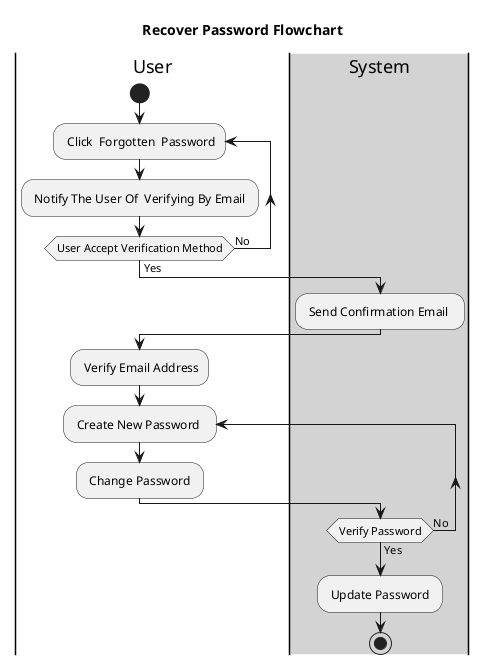 @startuml 
title Recover Password Flowchart
|User|
start
repeat: Click  Forgotten  Password; 
: Notify The User Of  Verifying By Email ;
repeat while(User Accept Verification Method) is (No) not (Yes)
|#lightgray|System| 
: Send Confirmation Email  ;  
|User| 
: Verify Email Address; 
repeat: Create New Password  ; 
: Change Password ; 
|#lightgray|System| 
repeat while(Verify Password) is (No) not (Yes)
|#lightgray|System| 
: Update Password ; 
stop
@enduml
